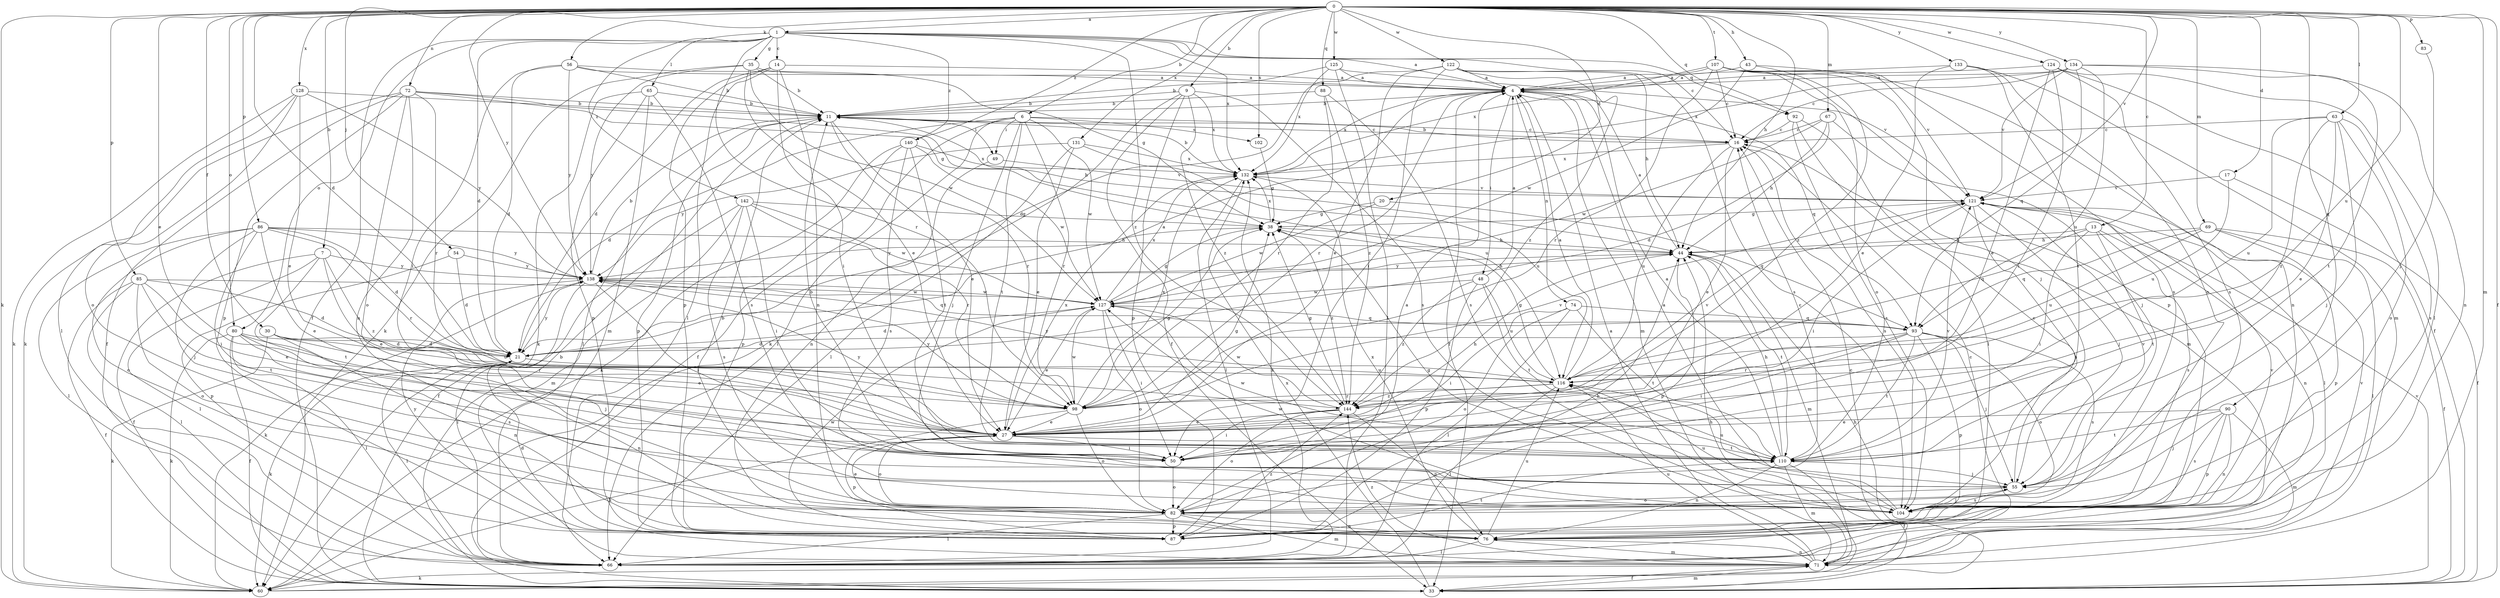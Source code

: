 strict digraph  {
0;
1;
4;
6;
7;
9;
11;
13;
14;
16;
17;
20;
21;
27;
30;
33;
35;
38;
43;
44;
48;
49;
50;
54;
55;
56;
60;
63;
65;
66;
67;
69;
71;
72;
74;
76;
80;
82;
83;
85;
86;
87;
88;
90;
92;
93;
98;
102;
104;
107;
110;
116;
121;
122;
124;
125;
127;
128;
131;
132;
133;
134;
138;
140;
142;
144;
0 -> 1  [label=a];
0 -> 6  [label=b];
0 -> 7  [label=b];
0 -> 9  [label=b];
0 -> 13  [label=c];
0 -> 17  [label=d];
0 -> 20  [label=d];
0 -> 21  [label=d];
0 -> 27  [label=e];
0 -> 30  [label=f];
0 -> 33  [label=f];
0 -> 43  [label=h];
0 -> 44  [label=h];
0 -> 54  [label=j];
0 -> 56  [label=k];
0 -> 60  [label=k];
0 -> 63  [label=l];
0 -> 67  [label=m];
0 -> 69  [label=m];
0 -> 71  [label=m];
0 -> 72  [label=n];
0 -> 80  [label=o];
0 -> 83  [label=p];
0 -> 85  [label=p];
0 -> 86  [label=p];
0 -> 88  [label=q];
0 -> 90  [label=q];
0 -> 92  [label=q];
0 -> 102  [label=s];
0 -> 107  [label=t];
0 -> 116  [label=u];
0 -> 121  [label=v];
0 -> 122  [label=w];
0 -> 124  [label=w];
0 -> 125  [label=w];
0 -> 128  [label=x];
0 -> 131  [label=x];
0 -> 133  [label=y];
0 -> 134  [label=y];
0 -> 138  [label=y];
0 -> 140  [label=z];
1 -> 4  [label=a];
1 -> 14  [label=c];
1 -> 16  [label=c];
1 -> 21  [label=d];
1 -> 33  [label=f];
1 -> 35  [label=g];
1 -> 65  [label=l];
1 -> 80  [label=o];
1 -> 92  [label=q];
1 -> 98  [label=r];
1 -> 132  [label=x];
1 -> 140  [label=z];
1 -> 142  [label=z];
1 -> 144  [label=z];
4 -> 11  [label=b];
4 -> 33  [label=f];
4 -> 48  [label=i];
4 -> 71  [label=m];
4 -> 74  [label=n];
4 -> 93  [label=q];
4 -> 98  [label=r];
4 -> 132  [label=x];
6 -> 16  [label=c];
6 -> 21  [label=d];
6 -> 33  [label=f];
6 -> 49  [label=i];
6 -> 55  [label=j];
6 -> 66  [label=l];
6 -> 98  [label=r];
6 -> 102  [label=s];
6 -> 110  [label=t];
6 -> 127  [label=w];
7 -> 27  [label=e];
7 -> 33  [label=f];
7 -> 66  [label=l];
7 -> 110  [label=t];
7 -> 138  [label=y];
7 -> 144  [label=z];
9 -> 11  [label=b];
9 -> 33  [label=f];
9 -> 60  [label=k];
9 -> 87  [label=p];
9 -> 104  [label=s];
9 -> 132  [label=x];
9 -> 144  [label=z];
11 -> 16  [label=c];
11 -> 27  [label=e];
11 -> 49  [label=i];
11 -> 66  [label=l];
11 -> 87  [label=p];
11 -> 98  [label=r];
11 -> 116  [label=u];
13 -> 44  [label=h];
13 -> 50  [label=i];
13 -> 76  [label=n];
13 -> 93  [label=q];
13 -> 104  [label=s];
13 -> 110  [label=t];
14 -> 4  [label=a];
14 -> 21  [label=d];
14 -> 50  [label=i];
14 -> 66  [label=l];
14 -> 76  [label=n];
14 -> 87  [label=p];
16 -> 11  [label=b];
16 -> 27  [label=e];
16 -> 104  [label=s];
16 -> 116  [label=u];
16 -> 132  [label=x];
17 -> 33  [label=f];
17 -> 116  [label=u];
17 -> 121  [label=v];
20 -> 38  [label=g];
20 -> 93  [label=q];
20 -> 127  [label=w];
21 -> 4  [label=a];
21 -> 60  [label=k];
21 -> 66  [label=l];
21 -> 76  [label=n];
21 -> 116  [label=u];
21 -> 138  [label=y];
27 -> 38  [label=g];
27 -> 44  [label=h];
27 -> 50  [label=i];
27 -> 82  [label=o];
27 -> 87  [label=p];
27 -> 110  [label=t];
27 -> 132  [label=x];
27 -> 138  [label=y];
30 -> 21  [label=d];
30 -> 60  [label=k];
30 -> 76  [label=n];
30 -> 98  [label=r];
30 -> 116  [label=u];
33 -> 11  [label=b];
33 -> 44  [label=h];
33 -> 71  [label=m];
33 -> 121  [label=v];
33 -> 132  [label=x];
35 -> 4  [label=a];
35 -> 11  [label=b];
35 -> 27  [label=e];
35 -> 60  [label=k];
35 -> 127  [label=w];
35 -> 138  [label=y];
38 -> 44  [label=h];
38 -> 132  [label=x];
38 -> 138  [label=y];
38 -> 144  [label=z];
43 -> 4  [label=a];
43 -> 76  [label=n];
43 -> 127  [label=w];
43 -> 144  [label=z];
44 -> 4  [label=a];
44 -> 71  [label=m];
44 -> 87  [label=p];
44 -> 110  [label=t];
44 -> 138  [label=y];
48 -> 4  [label=a];
48 -> 87  [label=p];
48 -> 110  [label=t];
48 -> 116  [label=u];
48 -> 127  [label=w];
48 -> 144  [label=z];
49 -> 76  [label=n];
49 -> 121  [label=v];
50 -> 11  [label=b];
50 -> 82  [label=o];
54 -> 21  [label=d];
54 -> 87  [label=p];
54 -> 138  [label=y];
55 -> 16  [label=c];
55 -> 82  [label=o];
55 -> 104  [label=s];
55 -> 116  [label=u];
55 -> 121  [label=v];
56 -> 4  [label=a];
56 -> 11  [label=b];
56 -> 21  [label=d];
56 -> 38  [label=g];
56 -> 50  [label=i];
56 -> 138  [label=y];
60 -> 16  [label=c];
60 -> 44  [label=h];
63 -> 16  [label=c];
63 -> 27  [label=e];
63 -> 55  [label=j];
63 -> 82  [label=o];
63 -> 104  [label=s];
63 -> 116  [label=u];
63 -> 144  [label=z];
65 -> 11  [label=b];
65 -> 60  [label=k];
65 -> 71  [label=m];
65 -> 87  [label=p];
65 -> 104  [label=s];
66 -> 132  [label=x];
67 -> 16  [label=c];
67 -> 21  [label=d];
67 -> 44  [label=h];
67 -> 55  [label=j];
67 -> 127  [label=w];
69 -> 33  [label=f];
69 -> 44  [label=h];
69 -> 66  [label=l];
69 -> 87  [label=p];
69 -> 93  [label=q];
69 -> 116  [label=u];
71 -> 4  [label=a];
71 -> 16  [label=c];
71 -> 33  [label=f];
71 -> 60  [label=k];
71 -> 76  [label=n];
71 -> 116  [label=u];
71 -> 121  [label=v];
71 -> 144  [label=z];
72 -> 11  [label=b];
72 -> 33  [label=f];
72 -> 38  [label=g];
72 -> 44  [label=h];
72 -> 60  [label=k];
72 -> 76  [label=n];
72 -> 82  [label=o];
72 -> 87  [label=p];
72 -> 98  [label=r];
74 -> 50  [label=i];
74 -> 66  [label=l];
74 -> 82  [label=o];
74 -> 93  [label=q];
74 -> 110  [label=t];
76 -> 66  [label=l];
76 -> 71  [label=m];
76 -> 116  [label=u];
76 -> 121  [label=v];
76 -> 132  [label=x];
80 -> 21  [label=d];
80 -> 27  [label=e];
80 -> 33  [label=f];
80 -> 55  [label=j];
80 -> 60  [label=k];
80 -> 66  [label=l];
80 -> 104  [label=s];
82 -> 4  [label=a];
82 -> 11  [label=b];
82 -> 27  [label=e];
82 -> 66  [label=l];
82 -> 71  [label=m];
82 -> 76  [label=n];
82 -> 87  [label=p];
83 -> 55  [label=j];
85 -> 21  [label=d];
85 -> 27  [label=e];
85 -> 33  [label=f];
85 -> 66  [label=l];
85 -> 82  [label=o];
85 -> 110  [label=t];
85 -> 127  [label=w];
86 -> 21  [label=d];
86 -> 27  [label=e];
86 -> 44  [label=h];
86 -> 50  [label=i];
86 -> 55  [label=j];
86 -> 66  [label=l];
86 -> 82  [label=o];
86 -> 98  [label=r];
86 -> 138  [label=y];
87 -> 21  [label=d];
87 -> 44  [label=h];
87 -> 110  [label=t];
87 -> 127  [label=w];
87 -> 138  [label=y];
87 -> 144  [label=z];
88 -> 11  [label=b];
88 -> 98  [label=r];
88 -> 104  [label=s];
88 -> 144  [label=z];
90 -> 27  [label=e];
90 -> 55  [label=j];
90 -> 71  [label=m];
90 -> 76  [label=n];
90 -> 87  [label=p];
90 -> 104  [label=s];
90 -> 110  [label=t];
92 -> 16  [label=c];
92 -> 66  [label=l];
92 -> 71  [label=m];
92 -> 104  [label=s];
93 -> 21  [label=d];
93 -> 50  [label=i];
93 -> 55  [label=j];
93 -> 82  [label=o];
93 -> 87  [label=p];
93 -> 98  [label=r];
93 -> 104  [label=s];
93 -> 110  [label=t];
98 -> 27  [label=e];
98 -> 38  [label=g];
98 -> 60  [label=k];
98 -> 82  [label=o];
98 -> 121  [label=v];
98 -> 127  [label=w];
98 -> 132  [label=x];
98 -> 138  [label=y];
102 -> 38  [label=g];
104 -> 4  [label=a];
104 -> 38  [label=g];
104 -> 55  [label=j];
104 -> 116  [label=u];
104 -> 127  [label=w];
107 -> 4  [label=a];
107 -> 16  [label=c];
107 -> 55  [label=j];
107 -> 82  [label=o];
107 -> 87  [label=p];
107 -> 98  [label=r];
107 -> 104  [label=s];
107 -> 121  [label=v];
107 -> 132  [label=x];
110 -> 4  [label=a];
110 -> 16  [label=c];
110 -> 33  [label=f];
110 -> 44  [label=h];
110 -> 55  [label=j];
110 -> 71  [label=m];
110 -> 76  [label=n];
110 -> 121  [label=v];
110 -> 127  [label=w];
116 -> 4  [label=a];
116 -> 38  [label=g];
116 -> 66  [label=l];
116 -> 98  [label=r];
116 -> 138  [label=y];
116 -> 144  [label=z];
121 -> 38  [label=g];
121 -> 50  [label=i];
121 -> 55  [label=j];
121 -> 66  [label=l];
121 -> 104  [label=s];
122 -> 4  [label=a];
122 -> 21  [label=d];
122 -> 27  [label=e];
122 -> 44  [label=h];
122 -> 50  [label=i];
122 -> 104  [label=s];
122 -> 144  [label=z];
124 -> 4  [label=a];
124 -> 27  [label=e];
124 -> 33  [label=f];
124 -> 50  [label=i];
124 -> 66  [label=l];
124 -> 104  [label=s];
125 -> 4  [label=a];
125 -> 11  [label=b];
125 -> 66  [label=l];
125 -> 121  [label=v];
125 -> 132  [label=x];
127 -> 21  [label=d];
127 -> 27  [label=e];
127 -> 38  [label=g];
127 -> 50  [label=i];
127 -> 82  [label=o];
127 -> 93  [label=q];
127 -> 132  [label=x];
128 -> 11  [label=b];
128 -> 27  [label=e];
128 -> 60  [label=k];
128 -> 66  [label=l];
128 -> 82  [label=o];
128 -> 138  [label=y];
131 -> 27  [label=e];
131 -> 66  [label=l];
131 -> 116  [label=u];
131 -> 132  [label=x];
131 -> 138  [label=y];
132 -> 11  [label=b];
132 -> 66  [label=l];
132 -> 121  [label=v];
133 -> 4  [label=a];
133 -> 27  [label=e];
133 -> 71  [label=m];
133 -> 82  [label=o];
133 -> 110  [label=t];
134 -> 4  [label=a];
134 -> 16  [label=c];
134 -> 76  [label=n];
134 -> 93  [label=q];
134 -> 110  [label=t];
134 -> 116  [label=u];
134 -> 121  [label=v];
134 -> 132  [label=x];
138 -> 11  [label=b];
138 -> 44  [label=h];
138 -> 50  [label=i];
138 -> 60  [label=k];
138 -> 66  [label=l];
138 -> 93  [label=q];
138 -> 127  [label=w];
140 -> 60  [label=k];
140 -> 87  [label=p];
140 -> 104  [label=s];
140 -> 110  [label=t];
140 -> 127  [label=w];
140 -> 132  [label=x];
142 -> 33  [label=f];
142 -> 38  [label=g];
142 -> 50  [label=i];
142 -> 71  [label=m];
142 -> 98  [label=r];
142 -> 104  [label=s];
142 -> 127  [label=w];
144 -> 27  [label=e];
144 -> 38  [label=g];
144 -> 50  [label=i];
144 -> 76  [label=n];
144 -> 82  [label=o];
144 -> 121  [label=v];
144 -> 127  [label=w];
}
